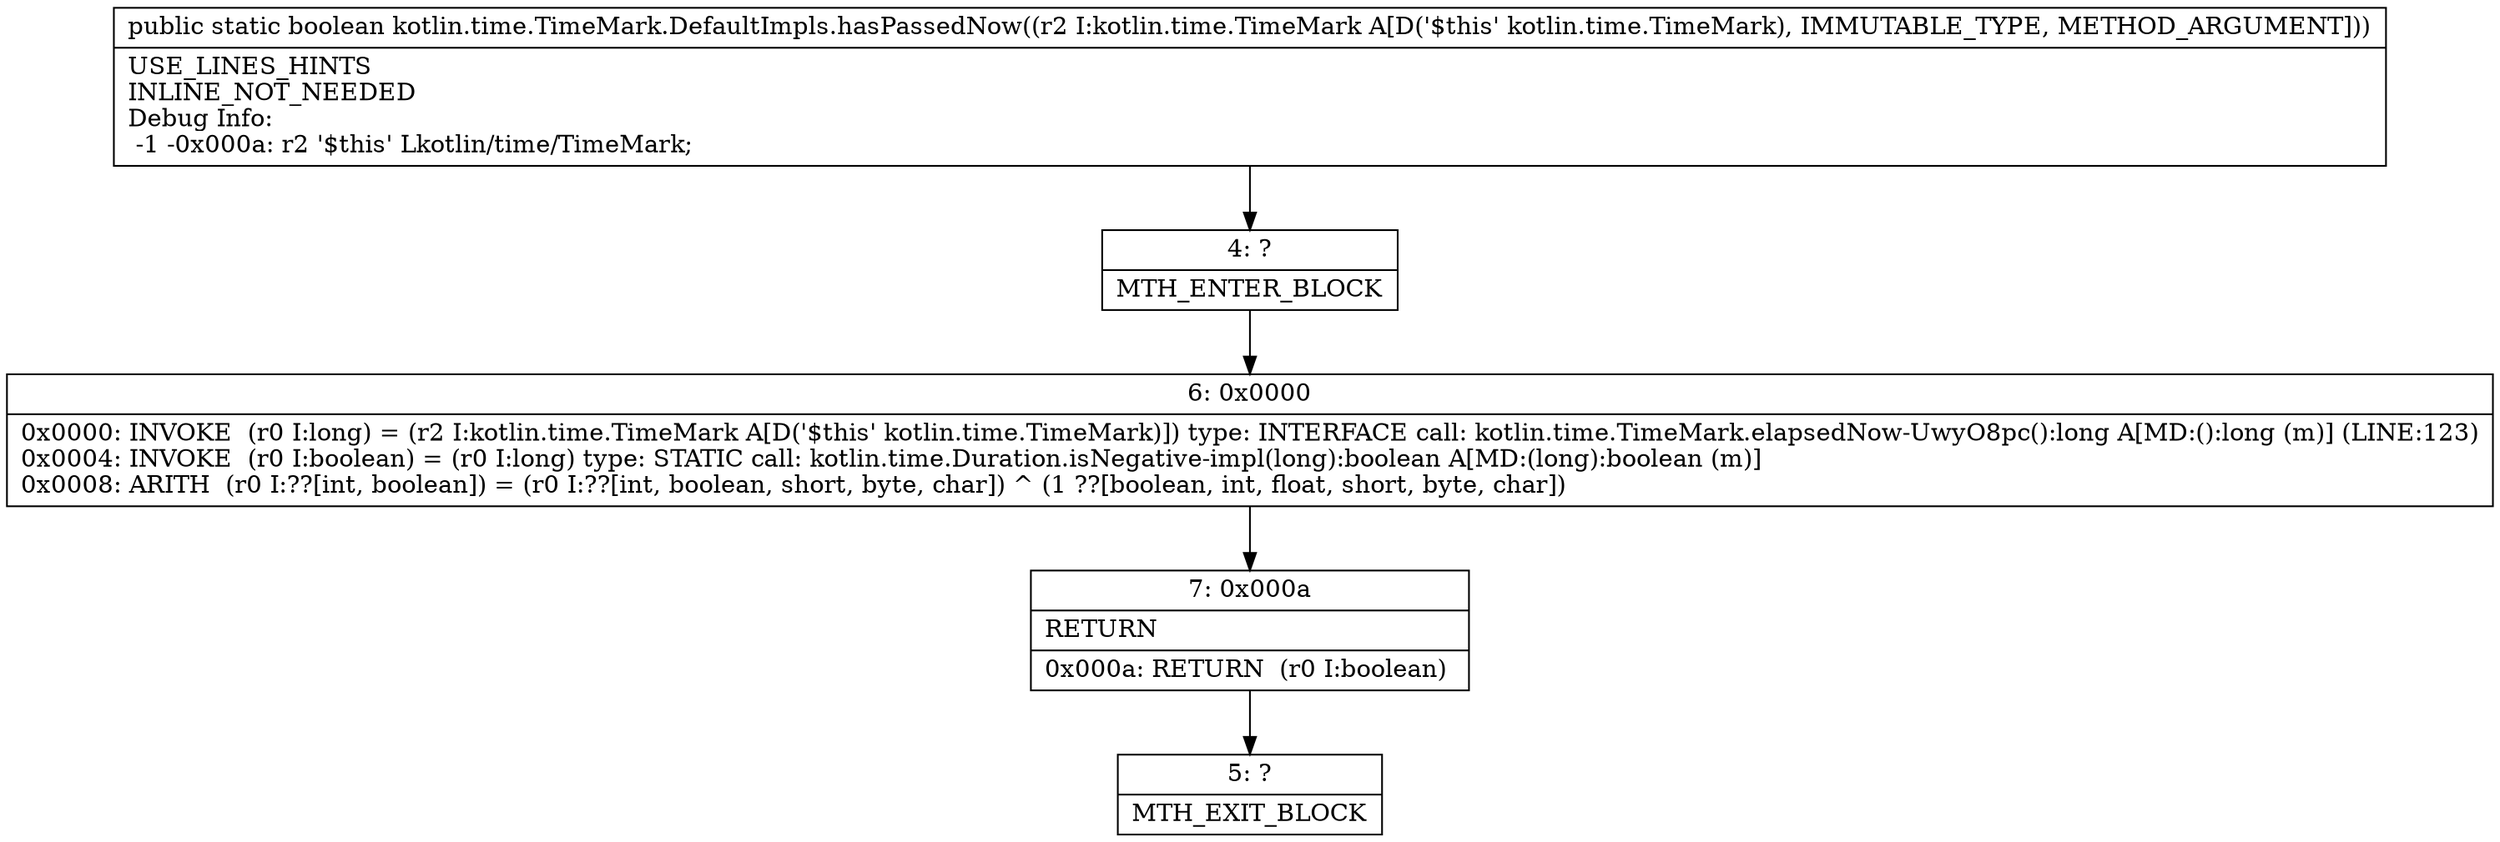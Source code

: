 digraph "CFG forkotlin.time.TimeMark.DefaultImpls.hasPassedNow(Lkotlin\/time\/TimeMark;)Z" {
Node_4 [shape=record,label="{4\:\ ?|MTH_ENTER_BLOCK\l}"];
Node_6 [shape=record,label="{6\:\ 0x0000|0x0000: INVOKE  (r0 I:long) = (r2 I:kotlin.time.TimeMark A[D('$this' kotlin.time.TimeMark)]) type: INTERFACE call: kotlin.time.TimeMark.elapsedNow\-UwyO8pc():long A[MD:():long (m)] (LINE:123)\l0x0004: INVOKE  (r0 I:boolean) = (r0 I:long) type: STATIC call: kotlin.time.Duration.isNegative\-impl(long):boolean A[MD:(long):boolean (m)]\l0x0008: ARITH  (r0 I:??[int, boolean]) = (r0 I:??[int, boolean, short, byte, char]) ^ (1 ??[boolean, int, float, short, byte, char]) \l}"];
Node_7 [shape=record,label="{7\:\ 0x000a|RETURN\l|0x000a: RETURN  (r0 I:boolean) \l}"];
Node_5 [shape=record,label="{5\:\ ?|MTH_EXIT_BLOCK\l}"];
MethodNode[shape=record,label="{public static boolean kotlin.time.TimeMark.DefaultImpls.hasPassedNow((r2 I:kotlin.time.TimeMark A[D('$this' kotlin.time.TimeMark), IMMUTABLE_TYPE, METHOD_ARGUMENT]))  | USE_LINES_HINTS\lINLINE_NOT_NEEDED\lDebug Info:\l  \-1 \-0x000a: r2 '$this' Lkotlin\/time\/TimeMark;\l}"];
MethodNode -> Node_4;Node_4 -> Node_6;
Node_6 -> Node_7;
Node_7 -> Node_5;
}

